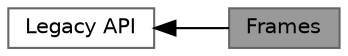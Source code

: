 digraph "Frames"
{
 // LATEX_PDF_SIZE
  bgcolor="transparent";
  edge [fontname=Helvetica,fontsize=10,labelfontname=Helvetica,labelfontsize=10];
  node [fontname=Helvetica,fontsize=10,shape=box,height=0.2,width=0.4];
  rankdir=LR;
  Node1 [id="Node000001",label="Frames",height=0.2,width=0.4,color="gray40", fillcolor="grey60", style="filled", fontcolor="black",tooltip=" "];
  Node2 [id="Node000002",label="Legacy API",height=0.2,width=0.4,color="grey40", fillcolor="white", style="filled",URL="$group__legacy.html",tooltip=" "];
  Node2->Node1 [shape=plaintext, dir="back", style="solid"];
}
